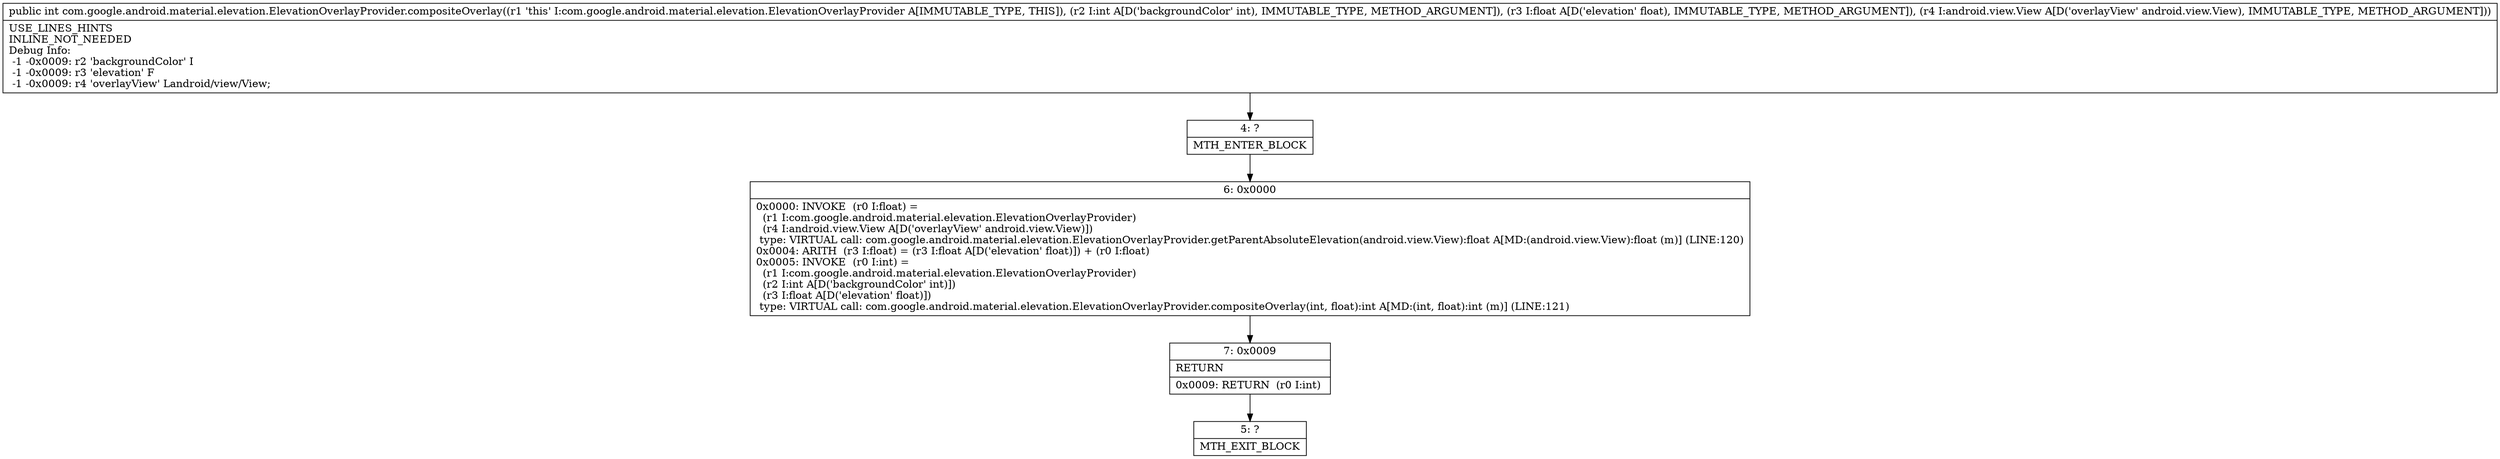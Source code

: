 digraph "CFG forcom.google.android.material.elevation.ElevationOverlayProvider.compositeOverlay(IFLandroid\/view\/View;)I" {
Node_4 [shape=record,label="{4\:\ ?|MTH_ENTER_BLOCK\l}"];
Node_6 [shape=record,label="{6\:\ 0x0000|0x0000: INVOKE  (r0 I:float) = \l  (r1 I:com.google.android.material.elevation.ElevationOverlayProvider)\l  (r4 I:android.view.View A[D('overlayView' android.view.View)])\l type: VIRTUAL call: com.google.android.material.elevation.ElevationOverlayProvider.getParentAbsoluteElevation(android.view.View):float A[MD:(android.view.View):float (m)] (LINE:120)\l0x0004: ARITH  (r3 I:float) = (r3 I:float A[D('elevation' float)]) + (r0 I:float) \l0x0005: INVOKE  (r0 I:int) = \l  (r1 I:com.google.android.material.elevation.ElevationOverlayProvider)\l  (r2 I:int A[D('backgroundColor' int)])\l  (r3 I:float A[D('elevation' float)])\l type: VIRTUAL call: com.google.android.material.elevation.ElevationOverlayProvider.compositeOverlay(int, float):int A[MD:(int, float):int (m)] (LINE:121)\l}"];
Node_7 [shape=record,label="{7\:\ 0x0009|RETURN\l|0x0009: RETURN  (r0 I:int) \l}"];
Node_5 [shape=record,label="{5\:\ ?|MTH_EXIT_BLOCK\l}"];
MethodNode[shape=record,label="{public int com.google.android.material.elevation.ElevationOverlayProvider.compositeOverlay((r1 'this' I:com.google.android.material.elevation.ElevationOverlayProvider A[IMMUTABLE_TYPE, THIS]), (r2 I:int A[D('backgroundColor' int), IMMUTABLE_TYPE, METHOD_ARGUMENT]), (r3 I:float A[D('elevation' float), IMMUTABLE_TYPE, METHOD_ARGUMENT]), (r4 I:android.view.View A[D('overlayView' android.view.View), IMMUTABLE_TYPE, METHOD_ARGUMENT]))  | USE_LINES_HINTS\lINLINE_NOT_NEEDED\lDebug Info:\l  \-1 \-0x0009: r2 'backgroundColor' I\l  \-1 \-0x0009: r3 'elevation' F\l  \-1 \-0x0009: r4 'overlayView' Landroid\/view\/View;\l}"];
MethodNode -> Node_4;Node_4 -> Node_6;
Node_6 -> Node_7;
Node_7 -> Node_5;
}

